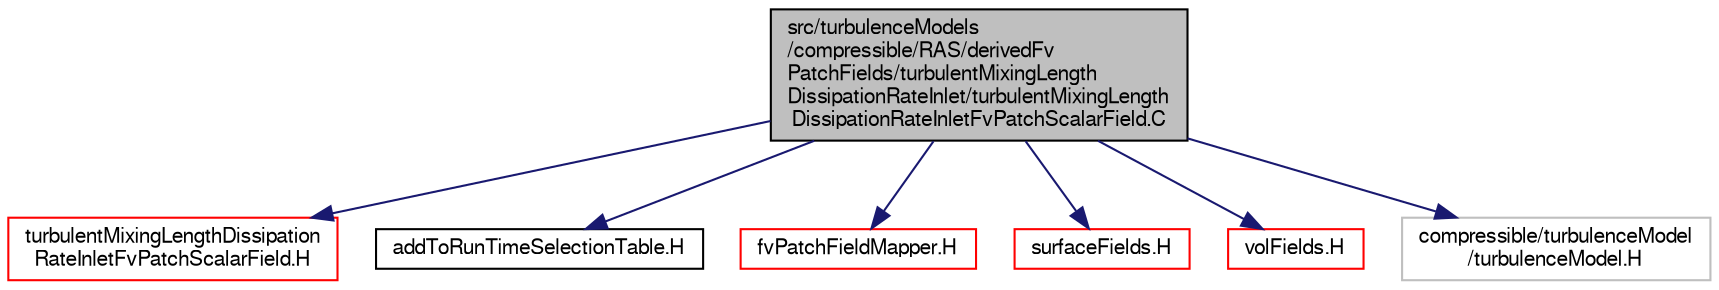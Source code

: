digraph "src/turbulenceModels/compressible/RAS/derivedFvPatchFields/turbulentMixingLengthDissipationRateInlet/turbulentMixingLengthDissipationRateInletFvPatchScalarField.C"
{
  bgcolor="transparent";
  edge [fontname="FreeSans",fontsize="10",labelfontname="FreeSans",labelfontsize="10"];
  node [fontname="FreeSans",fontsize="10",shape=record];
  Node0 [label="src/turbulenceModels\l/compressible/RAS/derivedFv\lPatchFields/turbulentMixingLength\lDissipationRateInlet/turbulentMixingLength\lDissipationRateInletFvPatchScalarField.C",height=0.2,width=0.4,color="black", fillcolor="grey75", style="filled", fontcolor="black"];
  Node0 -> Node1 [color="midnightblue",fontsize="10",style="solid",fontname="FreeSans"];
  Node1 [label="turbulentMixingLengthDissipation\lRateInletFvPatchScalarField.H",height=0.2,width=0.4,color="red",URL="$a39938.html"];
  Node0 -> Node191 [color="midnightblue",fontsize="10",style="solid",fontname="FreeSans"];
  Node191 [label="addToRunTimeSelectionTable.H",height=0.2,width=0.4,color="black",URL="$a09263.html",tooltip="Macros for easy insertion into run-time selection tables. "];
  Node0 -> Node192 [color="midnightblue",fontsize="10",style="solid",fontname="FreeSans"];
  Node192 [label="fvPatchFieldMapper.H",height=0.2,width=0.4,color="red",URL="$a02468.html"];
  Node0 -> Node193 [color="midnightblue",fontsize="10",style="solid",fontname="FreeSans"];
  Node193 [label="surfaceFields.H",height=0.2,width=0.4,color="red",URL="$a02735.html",tooltip="Foam::surfaceFields. "];
  Node0 -> Node309 [color="midnightblue",fontsize="10",style="solid",fontname="FreeSans"];
  Node309 [label="volFields.H",height=0.2,width=0.4,color="red",URL="$a02750.html"];
  Node0 -> Node313 [color="midnightblue",fontsize="10",style="solid",fontname="FreeSans"];
  Node313 [label="compressible/turbulenceModel\l/turbulenceModel.H",height=0.2,width=0.4,color="grey75"];
}
